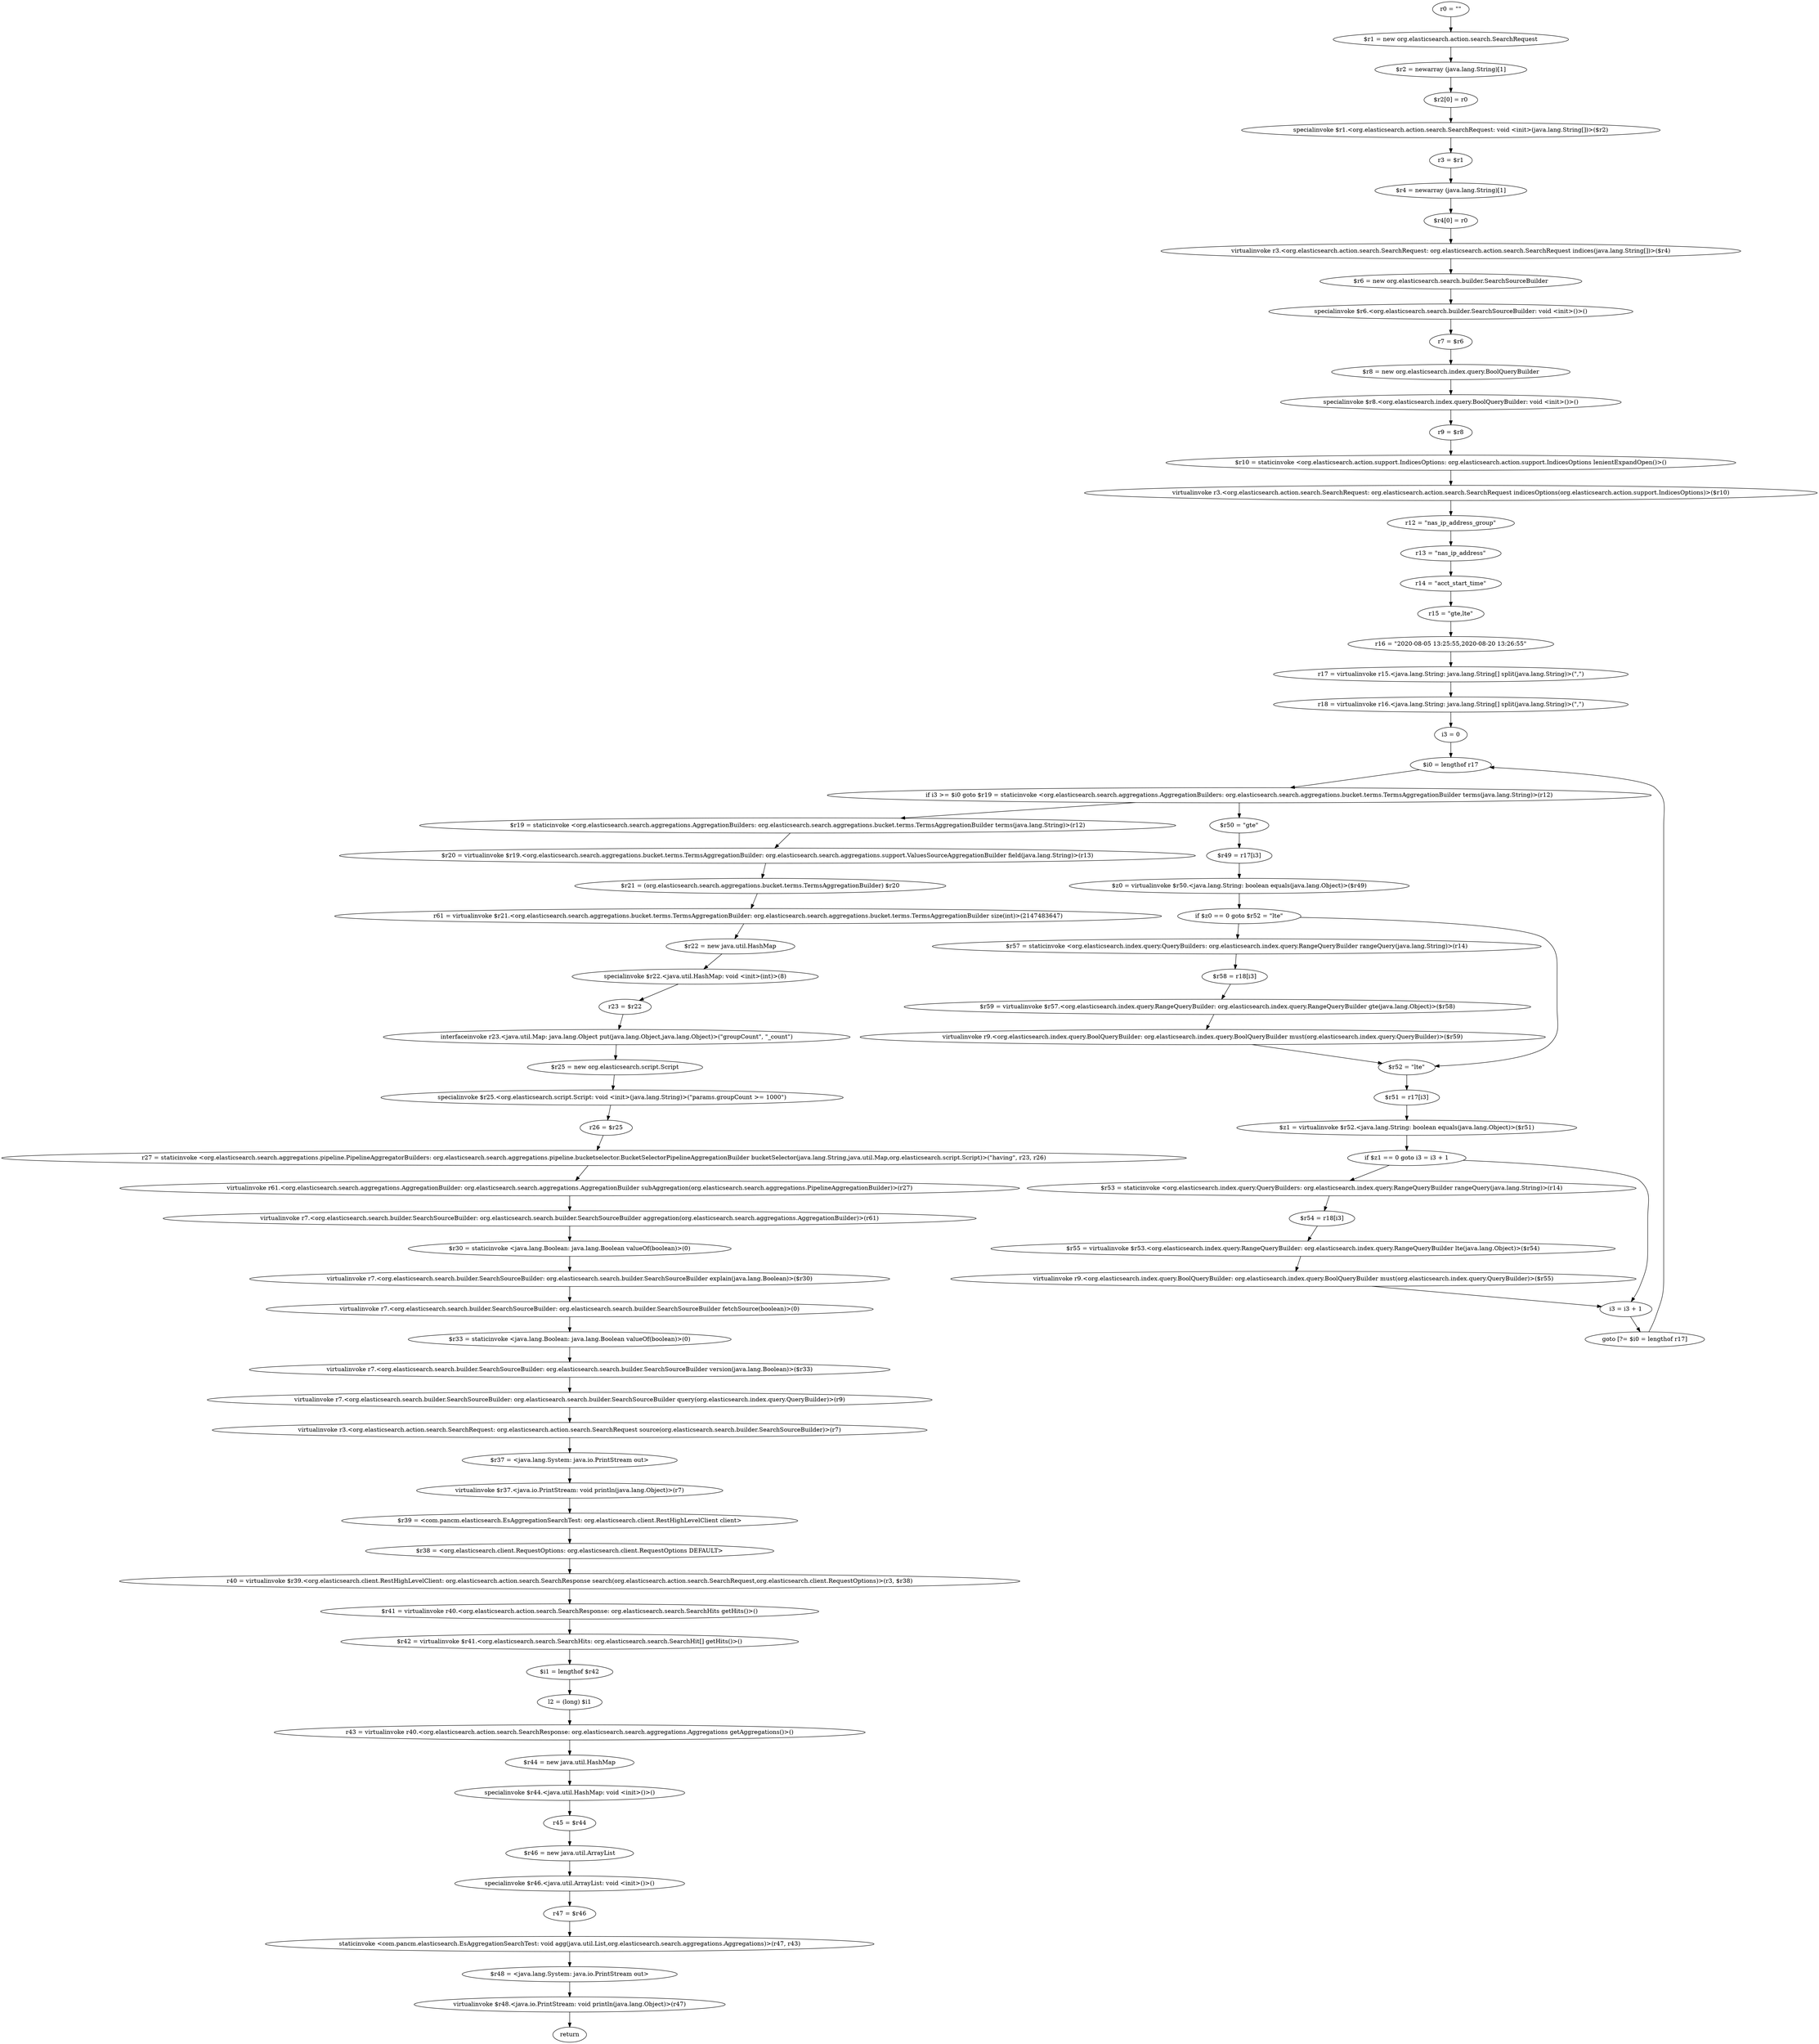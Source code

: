 digraph "unitGraph" {
    "r0 = \"\""
    "$r1 = new org.elasticsearch.action.search.SearchRequest"
    "$r2 = newarray (java.lang.String)[1]"
    "$r2[0] = r0"
    "specialinvoke $r1.<org.elasticsearch.action.search.SearchRequest: void <init>(java.lang.String[])>($r2)"
    "r3 = $r1"
    "$r4 = newarray (java.lang.String)[1]"
    "$r4[0] = r0"
    "virtualinvoke r3.<org.elasticsearch.action.search.SearchRequest: org.elasticsearch.action.search.SearchRequest indices(java.lang.String[])>($r4)"
    "$r6 = new org.elasticsearch.search.builder.SearchSourceBuilder"
    "specialinvoke $r6.<org.elasticsearch.search.builder.SearchSourceBuilder: void <init>()>()"
    "r7 = $r6"
    "$r8 = new org.elasticsearch.index.query.BoolQueryBuilder"
    "specialinvoke $r8.<org.elasticsearch.index.query.BoolQueryBuilder: void <init>()>()"
    "r9 = $r8"
    "$r10 = staticinvoke <org.elasticsearch.action.support.IndicesOptions: org.elasticsearch.action.support.IndicesOptions lenientExpandOpen()>()"
    "virtualinvoke r3.<org.elasticsearch.action.search.SearchRequest: org.elasticsearch.action.search.SearchRequest indicesOptions(org.elasticsearch.action.support.IndicesOptions)>($r10)"
    "r12 = \"nas_ip_address_group\""
    "r13 = \"nas_ip_address\""
    "r14 = \"acct_start_time\""
    "r15 = \"gte,lte\""
    "r16 = \"2020-08-05 13:25:55,2020-08-20 13:26:55\""
    "r17 = virtualinvoke r15.<java.lang.String: java.lang.String[] split(java.lang.String)>(\",\")"
    "r18 = virtualinvoke r16.<java.lang.String: java.lang.String[] split(java.lang.String)>(\",\")"
    "i3 = 0"
    "$i0 = lengthof r17"
    "if i3 >= $i0 goto $r19 = staticinvoke <org.elasticsearch.search.aggregations.AggregationBuilders: org.elasticsearch.search.aggregations.bucket.terms.TermsAggregationBuilder terms(java.lang.String)>(r12)"
    "$r50 = \"gte\""
    "$r49 = r17[i3]"
    "$z0 = virtualinvoke $r50.<java.lang.String: boolean equals(java.lang.Object)>($r49)"
    "if $z0 == 0 goto $r52 = \"lte\""
    "$r57 = staticinvoke <org.elasticsearch.index.query.QueryBuilders: org.elasticsearch.index.query.RangeQueryBuilder rangeQuery(java.lang.String)>(r14)"
    "$r58 = r18[i3]"
    "$r59 = virtualinvoke $r57.<org.elasticsearch.index.query.RangeQueryBuilder: org.elasticsearch.index.query.RangeQueryBuilder gte(java.lang.Object)>($r58)"
    "virtualinvoke r9.<org.elasticsearch.index.query.BoolQueryBuilder: org.elasticsearch.index.query.BoolQueryBuilder must(org.elasticsearch.index.query.QueryBuilder)>($r59)"
    "$r52 = \"lte\""
    "$r51 = r17[i3]"
    "$z1 = virtualinvoke $r52.<java.lang.String: boolean equals(java.lang.Object)>($r51)"
    "if $z1 == 0 goto i3 = i3 + 1"
    "$r53 = staticinvoke <org.elasticsearch.index.query.QueryBuilders: org.elasticsearch.index.query.RangeQueryBuilder rangeQuery(java.lang.String)>(r14)"
    "$r54 = r18[i3]"
    "$r55 = virtualinvoke $r53.<org.elasticsearch.index.query.RangeQueryBuilder: org.elasticsearch.index.query.RangeQueryBuilder lte(java.lang.Object)>($r54)"
    "virtualinvoke r9.<org.elasticsearch.index.query.BoolQueryBuilder: org.elasticsearch.index.query.BoolQueryBuilder must(org.elasticsearch.index.query.QueryBuilder)>($r55)"
    "i3 = i3 + 1"
    "goto [?= $i0 = lengthof r17]"
    "$r19 = staticinvoke <org.elasticsearch.search.aggregations.AggregationBuilders: org.elasticsearch.search.aggregations.bucket.terms.TermsAggregationBuilder terms(java.lang.String)>(r12)"
    "$r20 = virtualinvoke $r19.<org.elasticsearch.search.aggregations.bucket.terms.TermsAggregationBuilder: org.elasticsearch.search.aggregations.support.ValuesSourceAggregationBuilder field(java.lang.String)>(r13)"
    "$r21 = (org.elasticsearch.search.aggregations.bucket.terms.TermsAggregationBuilder) $r20"
    "r61 = virtualinvoke $r21.<org.elasticsearch.search.aggregations.bucket.terms.TermsAggregationBuilder: org.elasticsearch.search.aggregations.bucket.terms.TermsAggregationBuilder size(int)>(2147483647)"
    "$r22 = new java.util.HashMap"
    "specialinvoke $r22.<java.util.HashMap: void <init>(int)>(8)"
    "r23 = $r22"
    "interfaceinvoke r23.<java.util.Map: java.lang.Object put(java.lang.Object,java.lang.Object)>(\"groupCount\", \"_count\")"
    "$r25 = new org.elasticsearch.script.Script"
    "specialinvoke $r25.<org.elasticsearch.script.Script: void <init>(java.lang.String)>(\"params.groupCount >= 1000\")"
    "r26 = $r25"
    "r27 = staticinvoke <org.elasticsearch.search.aggregations.pipeline.PipelineAggregatorBuilders: org.elasticsearch.search.aggregations.pipeline.bucketselector.BucketSelectorPipelineAggregationBuilder bucketSelector(java.lang.String,java.util.Map,org.elasticsearch.script.Script)>(\"having\", r23, r26)"
    "virtualinvoke r61.<org.elasticsearch.search.aggregations.AggregationBuilder: org.elasticsearch.search.aggregations.AggregationBuilder subAggregation(org.elasticsearch.search.aggregations.PipelineAggregationBuilder)>(r27)"
    "virtualinvoke r7.<org.elasticsearch.search.builder.SearchSourceBuilder: org.elasticsearch.search.builder.SearchSourceBuilder aggregation(org.elasticsearch.search.aggregations.AggregationBuilder)>(r61)"
    "$r30 = staticinvoke <java.lang.Boolean: java.lang.Boolean valueOf(boolean)>(0)"
    "virtualinvoke r7.<org.elasticsearch.search.builder.SearchSourceBuilder: org.elasticsearch.search.builder.SearchSourceBuilder explain(java.lang.Boolean)>($r30)"
    "virtualinvoke r7.<org.elasticsearch.search.builder.SearchSourceBuilder: org.elasticsearch.search.builder.SearchSourceBuilder fetchSource(boolean)>(0)"
    "$r33 = staticinvoke <java.lang.Boolean: java.lang.Boolean valueOf(boolean)>(0)"
    "virtualinvoke r7.<org.elasticsearch.search.builder.SearchSourceBuilder: org.elasticsearch.search.builder.SearchSourceBuilder version(java.lang.Boolean)>($r33)"
    "virtualinvoke r7.<org.elasticsearch.search.builder.SearchSourceBuilder: org.elasticsearch.search.builder.SearchSourceBuilder query(org.elasticsearch.index.query.QueryBuilder)>(r9)"
    "virtualinvoke r3.<org.elasticsearch.action.search.SearchRequest: org.elasticsearch.action.search.SearchRequest source(org.elasticsearch.search.builder.SearchSourceBuilder)>(r7)"
    "$r37 = <java.lang.System: java.io.PrintStream out>"
    "virtualinvoke $r37.<java.io.PrintStream: void println(java.lang.Object)>(r7)"
    "$r39 = <com.pancm.elasticsearch.EsAggregationSearchTest: org.elasticsearch.client.RestHighLevelClient client>"
    "$r38 = <org.elasticsearch.client.RequestOptions: org.elasticsearch.client.RequestOptions DEFAULT>"
    "r40 = virtualinvoke $r39.<org.elasticsearch.client.RestHighLevelClient: org.elasticsearch.action.search.SearchResponse search(org.elasticsearch.action.search.SearchRequest,org.elasticsearch.client.RequestOptions)>(r3, $r38)"
    "$r41 = virtualinvoke r40.<org.elasticsearch.action.search.SearchResponse: org.elasticsearch.search.SearchHits getHits()>()"
    "$r42 = virtualinvoke $r41.<org.elasticsearch.search.SearchHits: org.elasticsearch.search.SearchHit[] getHits()>()"
    "$i1 = lengthof $r42"
    "l2 = (long) $i1"
    "r43 = virtualinvoke r40.<org.elasticsearch.action.search.SearchResponse: org.elasticsearch.search.aggregations.Aggregations getAggregations()>()"
    "$r44 = new java.util.HashMap"
    "specialinvoke $r44.<java.util.HashMap: void <init>()>()"
    "r45 = $r44"
    "$r46 = new java.util.ArrayList"
    "specialinvoke $r46.<java.util.ArrayList: void <init>()>()"
    "r47 = $r46"
    "staticinvoke <com.pancm.elasticsearch.EsAggregationSearchTest: void agg(java.util.List,org.elasticsearch.search.aggregations.Aggregations)>(r47, r43)"
    "$r48 = <java.lang.System: java.io.PrintStream out>"
    "virtualinvoke $r48.<java.io.PrintStream: void println(java.lang.Object)>(r47)"
    "return"
    "r0 = \"\""->"$r1 = new org.elasticsearch.action.search.SearchRequest";
    "$r1 = new org.elasticsearch.action.search.SearchRequest"->"$r2 = newarray (java.lang.String)[1]";
    "$r2 = newarray (java.lang.String)[1]"->"$r2[0] = r0";
    "$r2[0] = r0"->"specialinvoke $r1.<org.elasticsearch.action.search.SearchRequest: void <init>(java.lang.String[])>($r2)";
    "specialinvoke $r1.<org.elasticsearch.action.search.SearchRequest: void <init>(java.lang.String[])>($r2)"->"r3 = $r1";
    "r3 = $r1"->"$r4 = newarray (java.lang.String)[1]";
    "$r4 = newarray (java.lang.String)[1]"->"$r4[0] = r0";
    "$r4[0] = r0"->"virtualinvoke r3.<org.elasticsearch.action.search.SearchRequest: org.elasticsearch.action.search.SearchRequest indices(java.lang.String[])>($r4)";
    "virtualinvoke r3.<org.elasticsearch.action.search.SearchRequest: org.elasticsearch.action.search.SearchRequest indices(java.lang.String[])>($r4)"->"$r6 = new org.elasticsearch.search.builder.SearchSourceBuilder";
    "$r6 = new org.elasticsearch.search.builder.SearchSourceBuilder"->"specialinvoke $r6.<org.elasticsearch.search.builder.SearchSourceBuilder: void <init>()>()";
    "specialinvoke $r6.<org.elasticsearch.search.builder.SearchSourceBuilder: void <init>()>()"->"r7 = $r6";
    "r7 = $r6"->"$r8 = new org.elasticsearch.index.query.BoolQueryBuilder";
    "$r8 = new org.elasticsearch.index.query.BoolQueryBuilder"->"specialinvoke $r8.<org.elasticsearch.index.query.BoolQueryBuilder: void <init>()>()";
    "specialinvoke $r8.<org.elasticsearch.index.query.BoolQueryBuilder: void <init>()>()"->"r9 = $r8";
    "r9 = $r8"->"$r10 = staticinvoke <org.elasticsearch.action.support.IndicesOptions: org.elasticsearch.action.support.IndicesOptions lenientExpandOpen()>()";
    "$r10 = staticinvoke <org.elasticsearch.action.support.IndicesOptions: org.elasticsearch.action.support.IndicesOptions lenientExpandOpen()>()"->"virtualinvoke r3.<org.elasticsearch.action.search.SearchRequest: org.elasticsearch.action.search.SearchRequest indicesOptions(org.elasticsearch.action.support.IndicesOptions)>($r10)";
    "virtualinvoke r3.<org.elasticsearch.action.search.SearchRequest: org.elasticsearch.action.search.SearchRequest indicesOptions(org.elasticsearch.action.support.IndicesOptions)>($r10)"->"r12 = \"nas_ip_address_group\"";
    "r12 = \"nas_ip_address_group\""->"r13 = \"nas_ip_address\"";
    "r13 = \"nas_ip_address\""->"r14 = \"acct_start_time\"";
    "r14 = \"acct_start_time\""->"r15 = \"gte,lte\"";
    "r15 = \"gte,lte\""->"r16 = \"2020-08-05 13:25:55,2020-08-20 13:26:55\"";
    "r16 = \"2020-08-05 13:25:55,2020-08-20 13:26:55\""->"r17 = virtualinvoke r15.<java.lang.String: java.lang.String[] split(java.lang.String)>(\",\")";
    "r17 = virtualinvoke r15.<java.lang.String: java.lang.String[] split(java.lang.String)>(\",\")"->"r18 = virtualinvoke r16.<java.lang.String: java.lang.String[] split(java.lang.String)>(\",\")";
    "r18 = virtualinvoke r16.<java.lang.String: java.lang.String[] split(java.lang.String)>(\",\")"->"i3 = 0";
    "i3 = 0"->"$i0 = lengthof r17";
    "$i0 = lengthof r17"->"if i3 >= $i0 goto $r19 = staticinvoke <org.elasticsearch.search.aggregations.AggregationBuilders: org.elasticsearch.search.aggregations.bucket.terms.TermsAggregationBuilder terms(java.lang.String)>(r12)";
    "if i3 >= $i0 goto $r19 = staticinvoke <org.elasticsearch.search.aggregations.AggregationBuilders: org.elasticsearch.search.aggregations.bucket.terms.TermsAggregationBuilder terms(java.lang.String)>(r12)"->"$r50 = \"gte\"";
    "if i3 >= $i0 goto $r19 = staticinvoke <org.elasticsearch.search.aggregations.AggregationBuilders: org.elasticsearch.search.aggregations.bucket.terms.TermsAggregationBuilder terms(java.lang.String)>(r12)"->"$r19 = staticinvoke <org.elasticsearch.search.aggregations.AggregationBuilders: org.elasticsearch.search.aggregations.bucket.terms.TermsAggregationBuilder terms(java.lang.String)>(r12)";
    "$r50 = \"gte\""->"$r49 = r17[i3]";
    "$r49 = r17[i3]"->"$z0 = virtualinvoke $r50.<java.lang.String: boolean equals(java.lang.Object)>($r49)";
    "$z0 = virtualinvoke $r50.<java.lang.String: boolean equals(java.lang.Object)>($r49)"->"if $z0 == 0 goto $r52 = \"lte\"";
    "if $z0 == 0 goto $r52 = \"lte\""->"$r57 = staticinvoke <org.elasticsearch.index.query.QueryBuilders: org.elasticsearch.index.query.RangeQueryBuilder rangeQuery(java.lang.String)>(r14)";
    "if $z0 == 0 goto $r52 = \"lte\""->"$r52 = \"lte\"";
    "$r57 = staticinvoke <org.elasticsearch.index.query.QueryBuilders: org.elasticsearch.index.query.RangeQueryBuilder rangeQuery(java.lang.String)>(r14)"->"$r58 = r18[i3]";
    "$r58 = r18[i3]"->"$r59 = virtualinvoke $r57.<org.elasticsearch.index.query.RangeQueryBuilder: org.elasticsearch.index.query.RangeQueryBuilder gte(java.lang.Object)>($r58)";
    "$r59 = virtualinvoke $r57.<org.elasticsearch.index.query.RangeQueryBuilder: org.elasticsearch.index.query.RangeQueryBuilder gte(java.lang.Object)>($r58)"->"virtualinvoke r9.<org.elasticsearch.index.query.BoolQueryBuilder: org.elasticsearch.index.query.BoolQueryBuilder must(org.elasticsearch.index.query.QueryBuilder)>($r59)";
    "virtualinvoke r9.<org.elasticsearch.index.query.BoolQueryBuilder: org.elasticsearch.index.query.BoolQueryBuilder must(org.elasticsearch.index.query.QueryBuilder)>($r59)"->"$r52 = \"lte\"";
    "$r52 = \"lte\""->"$r51 = r17[i3]";
    "$r51 = r17[i3]"->"$z1 = virtualinvoke $r52.<java.lang.String: boolean equals(java.lang.Object)>($r51)";
    "$z1 = virtualinvoke $r52.<java.lang.String: boolean equals(java.lang.Object)>($r51)"->"if $z1 == 0 goto i3 = i3 + 1";
    "if $z1 == 0 goto i3 = i3 + 1"->"$r53 = staticinvoke <org.elasticsearch.index.query.QueryBuilders: org.elasticsearch.index.query.RangeQueryBuilder rangeQuery(java.lang.String)>(r14)";
    "if $z1 == 0 goto i3 = i3 + 1"->"i3 = i3 + 1";
    "$r53 = staticinvoke <org.elasticsearch.index.query.QueryBuilders: org.elasticsearch.index.query.RangeQueryBuilder rangeQuery(java.lang.String)>(r14)"->"$r54 = r18[i3]";
    "$r54 = r18[i3]"->"$r55 = virtualinvoke $r53.<org.elasticsearch.index.query.RangeQueryBuilder: org.elasticsearch.index.query.RangeQueryBuilder lte(java.lang.Object)>($r54)";
    "$r55 = virtualinvoke $r53.<org.elasticsearch.index.query.RangeQueryBuilder: org.elasticsearch.index.query.RangeQueryBuilder lte(java.lang.Object)>($r54)"->"virtualinvoke r9.<org.elasticsearch.index.query.BoolQueryBuilder: org.elasticsearch.index.query.BoolQueryBuilder must(org.elasticsearch.index.query.QueryBuilder)>($r55)";
    "virtualinvoke r9.<org.elasticsearch.index.query.BoolQueryBuilder: org.elasticsearch.index.query.BoolQueryBuilder must(org.elasticsearch.index.query.QueryBuilder)>($r55)"->"i3 = i3 + 1";
    "i3 = i3 + 1"->"goto [?= $i0 = lengthof r17]";
    "goto [?= $i0 = lengthof r17]"->"$i0 = lengthof r17";
    "$r19 = staticinvoke <org.elasticsearch.search.aggregations.AggregationBuilders: org.elasticsearch.search.aggregations.bucket.terms.TermsAggregationBuilder terms(java.lang.String)>(r12)"->"$r20 = virtualinvoke $r19.<org.elasticsearch.search.aggregations.bucket.terms.TermsAggregationBuilder: org.elasticsearch.search.aggregations.support.ValuesSourceAggregationBuilder field(java.lang.String)>(r13)";
    "$r20 = virtualinvoke $r19.<org.elasticsearch.search.aggregations.bucket.terms.TermsAggregationBuilder: org.elasticsearch.search.aggregations.support.ValuesSourceAggregationBuilder field(java.lang.String)>(r13)"->"$r21 = (org.elasticsearch.search.aggregations.bucket.terms.TermsAggregationBuilder) $r20";
    "$r21 = (org.elasticsearch.search.aggregations.bucket.terms.TermsAggregationBuilder) $r20"->"r61 = virtualinvoke $r21.<org.elasticsearch.search.aggregations.bucket.terms.TermsAggregationBuilder: org.elasticsearch.search.aggregations.bucket.terms.TermsAggregationBuilder size(int)>(2147483647)";
    "r61 = virtualinvoke $r21.<org.elasticsearch.search.aggregations.bucket.terms.TermsAggregationBuilder: org.elasticsearch.search.aggregations.bucket.terms.TermsAggregationBuilder size(int)>(2147483647)"->"$r22 = new java.util.HashMap";
    "$r22 = new java.util.HashMap"->"specialinvoke $r22.<java.util.HashMap: void <init>(int)>(8)";
    "specialinvoke $r22.<java.util.HashMap: void <init>(int)>(8)"->"r23 = $r22";
    "r23 = $r22"->"interfaceinvoke r23.<java.util.Map: java.lang.Object put(java.lang.Object,java.lang.Object)>(\"groupCount\", \"_count\")";
    "interfaceinvoke r23.<java.util.Map: java.lang.Object put(java.lang.Object,java.lang.Object)>(\"groupCount\", \"_count\")"->"$r25 = new org.elasticsearch.script.Script";
    "$r25 = new org.elasticsearch.script.Script"->"specialinvoke $r25.<org.elasticsearch.script.Script: void <init>(java.lang.String)>(\"params.groupCount >= 1000\")";
    "specialinvoke $r25.<org.elasticsearch.script.Script: void <init>(java.lang.String)>(\"params.groupCount >= 1000\")"->"r26 = $r25";
    "r26 = $r25"->"r27 = staticinvoke <org.elasticsearch.search.aggregations.pipeline.PipelineAggregatorBuilders: org.elasticsearch.search.aggregations.pipeline.bucketselector.BucketSelectorPipelineAggregationBuilder bucketSelector(java.lang.String,java.util.Map,org.elasticsearch.script.Script)>(\"having\", r23, r26)";
    "r27 = staticinvoke <org.elasticsearch.search.aggregations.pipeline.PipelineAggregatorBuilders: org.elasticsearch.search.aggregations.pipeline.bucketselector.BucketSelectorPipelineAggregationBuilder bucketSelector(java.lang.String,java.util.Map,org.elasticsearch.script.Script)>(\"having\", r23, r26)"->"virtualinvoke r61.<org.elasticsearch.search.aggregations.AggregationBuilder: org.elasticsearch.search.aggregations.AggregationBuilder subAggregation(org.elasticsearch.search.aggregations.PipelineAggregationBuilder)>(r27)";
    "virtualinvoke r61.<org.elasticsearch.search.aggregations.AggregationBuilder: org.elasticsearch.search.aggregations.AggregationBuilder subAggregation(org.elasticsearch.search.aggregations.PipelineAggregationBuilder)>(r27)"->"virtualinvoke r7.<org.elasticsearch.search.builder.SearchSourceBuilder: org.elasticsearch.search.builder.SearchSourceBuilder aggregation(org.elasticsearch.search.aggregations.AggregationBuilder)>(r61)";
    "virtualinvoke r7.<org.elasticsearch.search.builder.SearchSourceBuilder: org.elasticsearch.search.builder.SearchSourceBuilder aggregation(org.elasticsearch.search.aggregations.AggregationBuilder)>(r61)"->"$r30 = staticinvoke <java.lang.Boolean: java.lang.Boolean valueOf(boolean)>(0)";
    "$r30 = staticinvoke <java.lang.Boolean: java.lang.Boolean valueOf(boolean)>(0)"->"virtualinvoke r7.<org.elasticsearch.search.builder.SearchSourceBuilder: org.elasticsearch.search.builder.SearchSourceBuilder explain(java.lang.Boolean)>($r30)";
    "virtualinvoke r7.<org.elasticsearch.search.builder.SearchSourceBuilder: org.elasticsearch.search.builder.SearchSourceBuilder explain(java.lang.Boolean)>($r30)"->"virtualinvoke r7.<org.elasticsearch.search.builder.SearchSourceBuilder: org.elasticsearch.search.builder.SearchSourceBuilder fetchSource(boolean)>(0)";
    "virtualinvoke r7.<org.elasticsearch.search.builder.SearchSourceBuilder: org.elasticsearch.search.builder.SearchSourceBuilder fetchSource(boolean)>(0)"->"$r33 = staticinvoke <java.lang.Boolean: java.lang.Boolean valueOf(boolean)>(0)";
    "$r33 = staticinvoke <java.lang.Boolean: java.lang.Boolean valueOf(boolean)>(0)"->"virtualinvoke r7.<org.elasticsearch.search.builder.SearchSourceBuilder: org.elasticsearch.search.builder.SearchSourceBuilder version(java.lang.Boolean)>($r33)";
    "virtualinvoke r7.<org.elasticsearch.search.builder.SearchSourceBuilder: org.elasticsearch.search.builder.SearchSourceBuilder version(java.lang.Boolean)>($r33)"->"virtualinvoke r7.<org.elasticsearch.search.builder.SearchSourceBuilder: org.elasticsearch.search.builder.SearchSourceBuilder query(org.elasticsearch.index.query.QueryBuilder)>(r9)";
    "virtualinvoke r7.<org.elasticsearch.search.builder.SearchSourceBuilder: org.elasticsearch.search.builder.SearchSourceBuilder query(org.elasticsearch.index.query.QueryBuilder)>(r9)"->"virtualinvoke r3.<org.elasticsearch.action.search.SearchRequest: org.elasticsearch.action.search.SearchRequest source(org.elasticsearch.search.builder.SearchSourceBuilder)>(r7)";
    "virtualinvoke r3.<org.elasticsearch.action.search.SearchRequest: org.elasticsearch.action.search.SearchRequest source(org.elasticsearch.search.builder.SearchSourceBuilder)>(r7)"->"$r37 = <java.lang.System: java.io.PrintStream out>";
    "$r37 = <java.lang.System: java.io.PrintStream out>"->"virtualinvoke $r37.<java.io.PrintStream: void println(java.lang.Object)>(r7)";
    "virtualinvoke $r37.<java.io.PrintStream: void println(java.lang.Object)>(r7)"->"$r39 = <com.pancm.elasticsearch.EsAggregationSearchTest: org.elasticsearch.client.RestHighLevelClient client>";
    "$r39 = <com.pancm.elasticsearch.EsAggregationSearchTest: org.elasticsearch.client.RestHighLevelClient client>"->"$r38 = <org.elasticsearch.client.RequestOptions: org.elasticsearch.client.RequestOptions DEFAULT>";
    "$r38 = <org.elasticsearch.client.RequestOptions: org.elasticsearch.client.RequestOptions DEFAULT>"->"r40 = virtualinvoke $r39.<org.elasticsearch.client.RestHighLevelClient: org.elasticsearch.action.search.SearchResponse search(org.elasticsearch.action.search.SearchRequest,org.elasticsearch.client.RequestOptions)>(r3, $r38)";
    "r40 = virtualinvoke $r39.<org.elasticsearch.client.RestHighLevelClient: org.elasticsearch.action.search.SearchResponse search(org.elasticsearch.action.search.SearchRequest,org.elasticsearch.client.RequestOptions)>(r3, $r38)"->"$r41 = virtualinvoke r40.<org.elasticsearch.action.search.SearchResponse: org.elasticsearch.search.SearchHits getHits()>()";
    "$r41 = virtualinvoke r40.<org.elasticsearch.action.search.SearchResponse: org.elasticsearch.search.SearchHits getHits()>()"->"$r42 = virtualinvoke $r41.<org.elasticsearch.search.SearchHits: org.elasticsearch.search.SearchHit[] getHits()>()";
    "$r42 = virtualinvoke $r41.<org.elasticsearch.search.SearchHits: org.elasticsearch.search.SearchHit[] getHits()>()"->"$i1 = lengthof $r42";
    "$i1 = lengthof $r42"->"l2 = (long) $i1";
    "l2 = (long) $i1"->"r43 = virtualinvoke r40.<org.elasticsearch.action.search.SearchResponse: org.elasticsearch.search.aggregations.Aggregations getAggregations()>()";
    "r43 = virtualinvoke r40.<org.elasticsearch.action.search.SearchResponse: org.elasticsearch.search.aggregations.Aggregations getAggregations()>()"->"$r44 = new java.util.HashMap";
    "$r44 = new java.util.HashMap"->"specialinvoke $r44.<java.util.HashMap: void <init>()>()";
    "specialinvoke $r44.<java.util.HashMap: void <init>()>()"->"r45 = $r44";
    "r45 = $r44"->"$r46 = new java.util.ArrayList";
    "$r46 = new java.util.ArrayList"->"specialinvoke $r46.<java.util.ArrayList: void <init>()>()";
    "specialinvoke $r46.<java.util.ArrayList: void <init>()>()"->"r47 = $r46";
    "r47 = $r46"->"staticinvoke <com.pancm.elasticsearch.EsAggregationSearchTest: void agg(java.util.List,org.elasticsearch.search.aggregations.Aggregations)>(r47, r43)";
    "staticinvoke <com.pancm.elasticsearch.EsAggregationSearchTest: void agg(java.util.List,org.elasticsearch.search.aggregations.Aggregations)>(r47, r43)"->"$r48 = <java.lang.System: java.io.PrintStream out>";
    "$r48 = <java.lang.System: java.io.PrintStream out>"->"virtualinvoke $r48.<java.io.PrintStream: void println(java.lang.Object)>(r47)";
    "virtualinvoke $r48.<java.io.PrintStream: void println(java.lang.Object)>(r47)"->"return";
}
